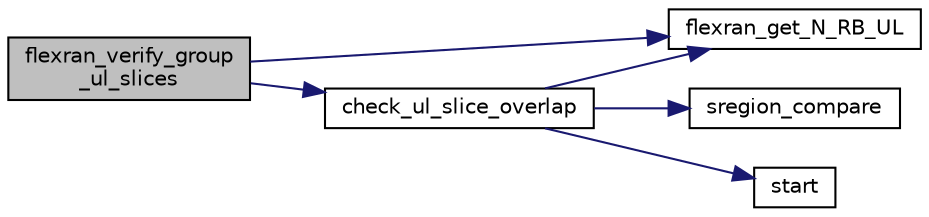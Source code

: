 digraph "flexran_verify_group_ul_slices"
{
 // LATEX_PDF_SIZE
  edge [fontname="Helvetica",fontsize="10",labelfontname="Helvetica",labelfontsize="10"];
  node [fontname="Helvetica",fontsize="10",shape=record];
  rankdir="LR";
  Node1 [label="flexran_verify_group\l_ul_slices",height=0.2,width=0.4,color="black", fillcolor="grey75", style="filled", fontcolor="black",tooltip=" "];
  Node1 -> Node2 [color="midnightblue",fontsize="10",style="solid",fontname="Helvetica"];
  Node2 [label="check_ul_slice_overlap",height=0.2,width=0.4,color="black", fillcolor="white", style="filled",URL="$flexran__agent__mac__slice__verification_8c.html#aef7928dc326a1f27cfb930a49f6823bb",tooltip=" "];
  Node2 -> Node3 [color="midnightblue",fontsize="10",style="solid",fontname="Helvetica"];
  Node3 [label="flexran_get_N_RB_UL",height=0.2,width=0.4,color="black", fillcolor="white", style="filled",URL="$flexran__agent__ran__api_8c.html#a1b60c165f7fc732805fcb9f0748cea7f",tooltip=" "];
  Node2 -> Node4 [color="midnightblue",fontsize="10",style="solid",fontname="Helvetica"];
  Node4 [label="sregion_compare",height=0.2,width=0.4,color="black", fillcolor="white", style="filled",URL="$flexran__agent__mac__slice__verification_8c.html#afb13e45b02d7a968e37a1fddb0f492a0",tooltip=" "];
  Node2 -> Node5 [color="midnightblue",fontsize="10",style="solid",fontname="Helvetica"];
  Node5 [label="start",height=0.2,width=0.4,color="black", fillcolor="white", style="filled",URL="$cli_8h.html#ac7c3a7ed65f6223cb1f3413a16a17b8b",tooltip=" "];
  Node1 -> Node3 [color="midnightblue",fontsize="10",style="solid",fontname="Helvetica"];
}

